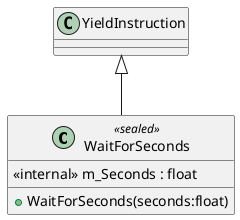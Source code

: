 @startuml
class WaitForSeconds <<sealed>> {
    <<internal>> m_Seconds : float
    + WaitForSeconds(seconds:float)
}
YieldInstruction <|-- WaitForSeconds
@enduml
